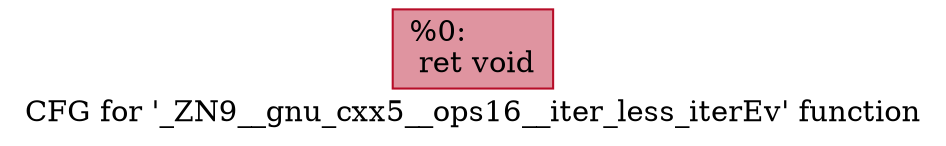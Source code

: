 digraph "CFG for '_ZN9__gnu_cxx5__ops16__iter_less_iterEv' function" {
	label="CFG for '_ZN9__gnu_cxx5__ops16__iter_less_iterEv' function";

	Node0x55dc45df74a0 [shape=record,color="#b70d28ff", style=filled, fillcolor="#b70d2870",label="{%0:\l  ret void\l}"];
}
